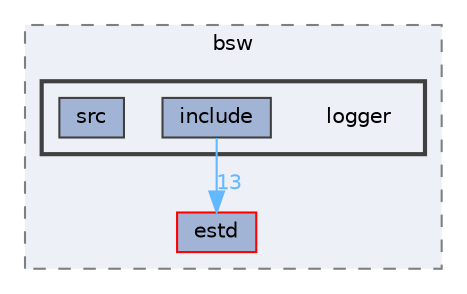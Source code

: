 digraph "logger"
{
 // LATEX_PDF_SIZE
  bgcolor="transparent";
  edge [fontname=Helvetica,fontsize=10,labelfontname=Helvetica,labelfontsize=10];
  node [fontname=Helvetica,fontsize=10,shape=box,height=0.2,width=0.4];
  compound=true
  subgraph clusterdir_6d5c880d47bd8ed5a2539072056c02e0 {
    graph [ bgcolor="#edf0f7", pencolor="grey50", label="bsw", fontname=Helvetica,fontsize=10 style="filled,dashed", URL="dir_6d5c880d47bd8ed5a2539072056c02e0.html",tooltip=""]
  dir_705ed472854f071e46e92f9933f4d565 [label="estd", fillcolor="#a2b4d6", color="red", style="filled", URL="dir_705ed472854f071e46e92f9933f4d565.html",tooltip=""];
  subgraph clusterdir_f65cdd71a98422d597f71eb457f8de22 {
    graph [ bgcolor="#edf0f7", pencolor="grey25", label="", fontname=Helvetica,fontsize=10 style="filled,bold", URL="dir_f65cdd71a98422d597f71eb457f8de22.html",tooltip=""]
    dir_f65cdd71a98422d597f71eb457f8de22 [shape=plaintext, label="logger"];
  dir_6fc20e3936be9ebcc458724f42b5530d [label="include", fillcolor="#a2b4d6", color="grey25", style="filled", URL="dir_6fc20e3936be9ebcc458724f42b5530d.html",tooltip=""];
  dir_688fd7799d3f3f822c366bbe072dda3f [label="src", fillcolor="#a2b4d6", color="grey25", style="filled", URL="dir_688fd7799d3f3f822c366bbe072dda3f.html",tooltip=""];
  }
  }
  dir_6fc20e3936be9ebcc458724f42b5530d->dir_705ed472854f071e46e92f9933f4d565 [headlabel="13", labeldistance=1.5 headhref="dir_000111_000075.html" href="dir_000111_000075.html" color="steelblue1" fontcolor="steelblue1"];
}
